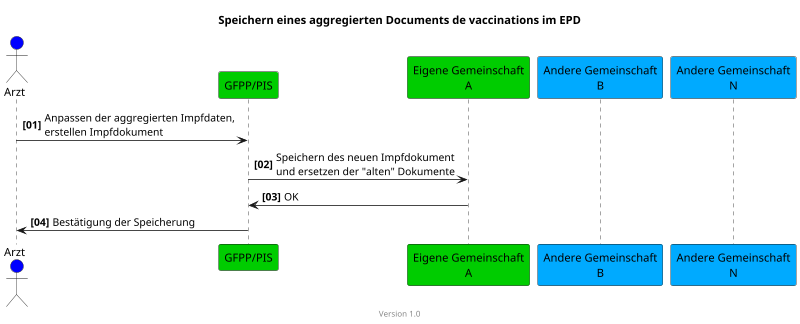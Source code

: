 @startuml
title Speichern eines aggregierten Documents de vaccinations im EPD
footer Version 1.0
skinparam responseMessageBelowArrow true
scale max 800 width

actor Arzt #blue
participant "GFPP/PIS" #00CC00
participant "Eigene Gemeinschaft\nA" #00CC00
participant "Andere Gemeinschaft\nB" #00aaff
participant "Andere Gemeinschaft\nN" #00aaff

autonumber "<b>[00]"
Arzt -> "GFPP/PIS": Anpassen der aggregierten Impfdaten,\nerstellen Impfdokument
"GFPP/PIS" -> "Eigene Gemeinschaft\nA": Speichern des neuen Impfdokument\nund ersetzen der "alten" Dokumente
"Eigene Gemeinschaft\nA" -> "GFPP/PIS": OK

' loop
' "GFPP/PIS" -> "Andere Gemeinschaft\nB": Setzen der "alten" Impfdokumente auf "VERALTET"
' "Andere Gemeinschaft\nB" -> "GFPP/PIS": OK

' "GFPP/PIS" -> "Andere Gemeinschaft\nN": Setzen der "alten" Impfdokumente auf "VERALTET"
' "Andere Gemeinschaft\nN" -> "GFPP/PIS": OK
' end
"GFPP/PIS" -> Arzt: Bestätigung der Speicherung

@enduml
